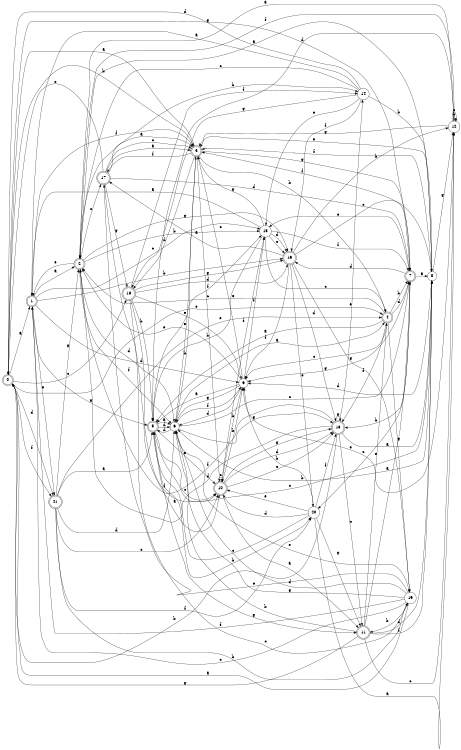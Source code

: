 digraph n18_8 {
__start0 [label="" shape="none"];

rankdir=LR;
size="8,5";

s0 [style="rounded,filled", color="black", fillcolor="white" shape="doublecircle", label="0"];
s1 [style="rounded,filled", color="black", fillcolor="white" shape="doublecircle", label="1"];
s2 [style="rounded,filled", color="black", fillcolor="white" shape="doublecircle", label="2"];
s3 [style="rounded,filled", color="black", fillcolor="white" shape="doublecircle", label="3"];
s4 [style="rounded,filled", color="black", fillcolor="white" shape="doublecircle", label="4"];
s5 [style="rounded,filled", color="black", fillcolor="white" shape="doublecircle", label="5"];
s6 [style="filled", color="black", fillcolor="white" shape="circle", label="6"];
s7 [style="rounded,filled", color="black", fillcolor="white" shape="doublecircle", label="7"];
s8 [style="filled", color="black", fillcolor="white" shape="circle", label="8"];
s9 [style="filled", color="black", fillcolor="white" shape="circle", label="9"];
s10 [style="rounded,filled", color="black", fillcolor="white" shape="doublecircle", label="10"];
s11 [style="rounded,filled", color="black", fillcolor="white" shape="doublecircle", label="11"];
s12 [style="filled", color="black", fillcolor="white" shape="circle", label="12"];
s13 [style="rounded,filled", color="black", fillcolor="white" shape="doublecircle", label="13"];
s14 [style="filled", color="black", fillcolor="white" shape="circle", label="14"];
s15 [style="filled", color="black", fillcolor="white" shape="circle", label="15"];
s16 [style="rounded,filled", color="black", fillcolor="white" shape="doublecircle", label="16"];
s17 [style="rounded,filled", color="black", fillcolor="white" shape="doublecircle", label="17"];
s18 [style="rounded,filled", color="black", fillcolor="white" shape="doublecircle", label="18"];
s19 [style="filled", color="black", fillcolor="white" shape="circle", label="19"];
s20 [style="filled", color="black", fillcolor="white" shape="circle", label="20"];
s21 [style="rounded,filled", color="black", fillcolor="white" shape="doublecircle", label="21"];
s0 -> s1 [label="a"];
s0 -> s3 [label="b"];
s0 -> s18 [label="c"];
s0 -> s21 [label="d"];
s0 -> s4 [label="e"];
s0 -> s21 [label="f"];
s0 -> s7 [label="g"];
s1 -> s2 [label="a"];
s1 -> s16 [label="b"];
s1 -> s15 [label="c"];
s1 -> s9 [label="d"];
s1 -> s21 [label="e"];
s1 -> s3 [label="f"];
s1 -> s5 [label="g"];
s2 -> s3 [label="a"];
s2 -> s15 [label="b"];
s2 -> s17 [label="c"];
s2 -> s6 [label="d"];
s2 -> s1 [label="e"];
s2 -> s6 [label="f"];
s2 -> s16 [label="g"];
s3 -> s0 [label="a"];
s3 -> s4 [label="b"];
s3 -> s10 [label="c"];
s3 -> s18 [label="d"];
s3 -> s6 [label="e"];
s3 -> s17 [label="f"];
s3 -> s7 [label="g"];
s4 -> s5 [label="a"];
s4 -> s7 [label="b"];
s4 -> s9 [label="c"];
s4 -> s7 [label="d"];
s4 -> s2 [label="e"];
s4 -> s13 [label="f"];
s4 -> s19 [label="g"];
s5 -> s6 [label="a"];
s5 -> s20 [label="b"];
s5 -> s10 [label="c"];
s5 -> s6 [label="d"];
s5 -> s10 [label="e"];
s5 -> s15 [label="f"];
s5 -> s11 [label="g"];
s6 -> s4 [label="a"];
s6 -> s3 [label="b"];
s6 -> s7 [label="c"];
s6 -> s5 [label="d"];
s6 -> s19 [label="e"];
s6 -> s9 [label="f"];
s6 -> s13 [label="g"];
s7 -> s8 [label="a"];
s7 -> s13 [label="b"];
s7 -> s20 [label="c"];
s7 -> s16 [label="d"];
s7 -> s15 [label="e"];
s7 -> s3 [label="f"];
s7 -> s9 [label="g"];
s8 -> s2 [label="a"];
s8 -> s6 [label="b"];
s8 -> s5 [label="c"];
s8 -> s9 [label="d"];
s8 -> s3 [label="e"];
s8 -> s3 [label="f"];
s8 -> s12 [label="g"];
s9 -> s5 [label="a"];
s9 -> s10 [label="b"];
s9 -> s3 [label="c"];
s9 -> s6 [label="d"];
s9 -> s2 [label="e"];
s9 -> s15 [label="f"];
s9 -> s6 [label="g"];
s10 -> s11 [label="a"];
s10 -> s9 [label="b"];
s10 -> s10 [label="c"];
s10 -> s13 [label="d"];
s10 -> s13 [label="e"];
s10 -> s15 [label="f"];
s10 -> s13 [label="g"];
s11 -> s7 [label="a"];
s11 -> s6 [label="b"];
s11 -> s12 [label="c"];
s11 -> s8 [label="d"];
s11 -> s4 [label="e"];
s11 -> s8 [label="f"];
s11 -> s0 [label="g"];
s12 -> s2 [label="a"];
s12 -> s12 [label="b"];
s12 -> s12 [label="c"];
s12 -> s5 [label="d"];
s12 -> s9 [label="e"];
s12 -> s2 [label="f"];
s12 -> s3 [label="g"];
s13 -> s8 [label="a"];
s13 -> s0 [label="b"];
s13 -> s11 [label="c"];
s13 -> s2 [label="d"];
s13 -> s14 [label="e"];
s13 -> s2 [label="f"];
s13 -> s13 [label="g"];
s14 -> s1 [label="a"];
s14 -> s8 [label="b"];
s14 -> s2 [label="c"];
s14 -> s0 [label="d"];
s14 -> s15 [label="e"];
s14 -> s16 [label="f"];
s14 -> s18 [label="g"];
s15 -> s1 [label="a"];
s15 -> s5 [label="b"];
s15 -> s4 [label="c"];
s15 -> s16 [label="d"];
s15 -> s16 [label="e"];
s15 -> s7 [label="f"];
s15 -> s3 [label="g"];
s16 -> s17 [label="a"];
s16 -> s12 [label="b"];
s16 -> s8 [label="c"];
s16 -> s13 [label="d"];
s16 -> s20 [label="e"];
s16 -> s9 [label="f"];
s16 -> s19 [label="g"];
s17 -> s3 [label="a"];
s17 -> s14 [label="b"];
s17 -> s3 [label="c"];
s17 -> s7 [label="d"];
s17 -> s0 [label="e"];
s17 -> s10 [label="f"];
s17 -> s18 [label="g"];
s18 -> s10 [label="a"];
s18 -> s5 [label="b"];
s18 -> s19 [label="c"];
s18 -> s16 [label="d"];
s18 -> s9 [label="e"];
s18 -> s14 [label="f"];
s18 -> s16 [label="g"];
s19 -> s0 [label="a"];
s19 -> s11 [label="b"];
s19 -> s1 [label="c"];
s19 -> s6 [label="d"];
s19 -> s17 [label="e"];
s19 -> s1 [label="f"];
s19 -> s6 [label="g"];
s20 -> s12 [label="a"];
s20 -> s9 [label="b"];
s20 -> s5 [label="c"];
s20 -> s10 [label="d"];
s20 -> s10 [label="e"];
s20 -> s13 [label="f"];
s20 -> s11 [label="g"];
s21 -> s5 [label="a"];
s21 -> s19 [label="b"];
s21 -> s10 [label="c"];
s21 -> s6 [label="d"];
s21 -> s4 [label="e"];
s21 -> s20 [label="f"];
s21 -> s2 [label="g"];

}